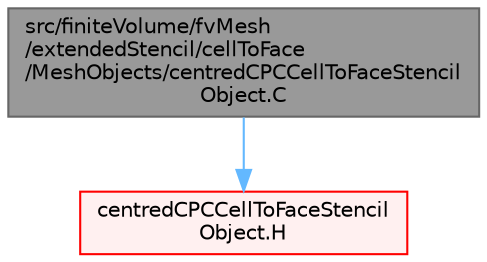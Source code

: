 digraph "src/finiteVolume/fvMesh/extendedStencil/cellToFace/MeshObjects/centredCPCCellToFaceStencilObject.C"
{
 // LATEX_PDF_SIZE
  bgcolor="transparent";
  edge [fontname=Helvetica,fontsize=10,labelfontname=Helvetica,labelfontsize=10];
  node [fontname=Helvetica,fontsize=10,shape=box,height=0.2,width=0.4];
  Node1 [id="Node000001",label="src/finiteVolume/fvMesh\l/extendedStencil/cellToFace\l/MeshObjects/centredCPCCellToFaceStencil\lObject.C",height=0.2,width=0.4,color="gray40", fillcolor="grey60", style="filled", fontcolor="black",tooltip=" "];
  Node1 -> Node2 [id="edge1_Node000001_Node000002",color="steelblue1",style="solid",tooltip=" "];
  Node2 [id="Node000002",label="centredCPCCellToFaceStencil\lObject.H",height=0.2,width=0.4,color="red", fillcolor="#FFF0F0", style="filled",URL="$centredCPCCellToFaceStencilObject_8H.html",tooltip=" "];
}
